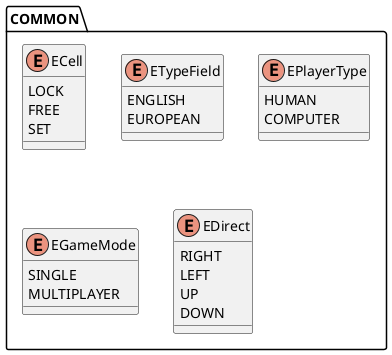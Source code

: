 @startuml Common

namespace COMMON {

  enum ECell  {
    LOCK
    FREE
    SET
  }

  enum ETypeField {
    ENGLISH
    EUROPEAN
  }

  enum EPlayerType {
    HUMAN
    COMPUTER
  }

  enum EGameMode {
    SINGLE
    MULTIPLAYER
  }

  enum EDirect {
    RIGHT
    LEFT
    UP
    DOWN
  }
}

@enduml

